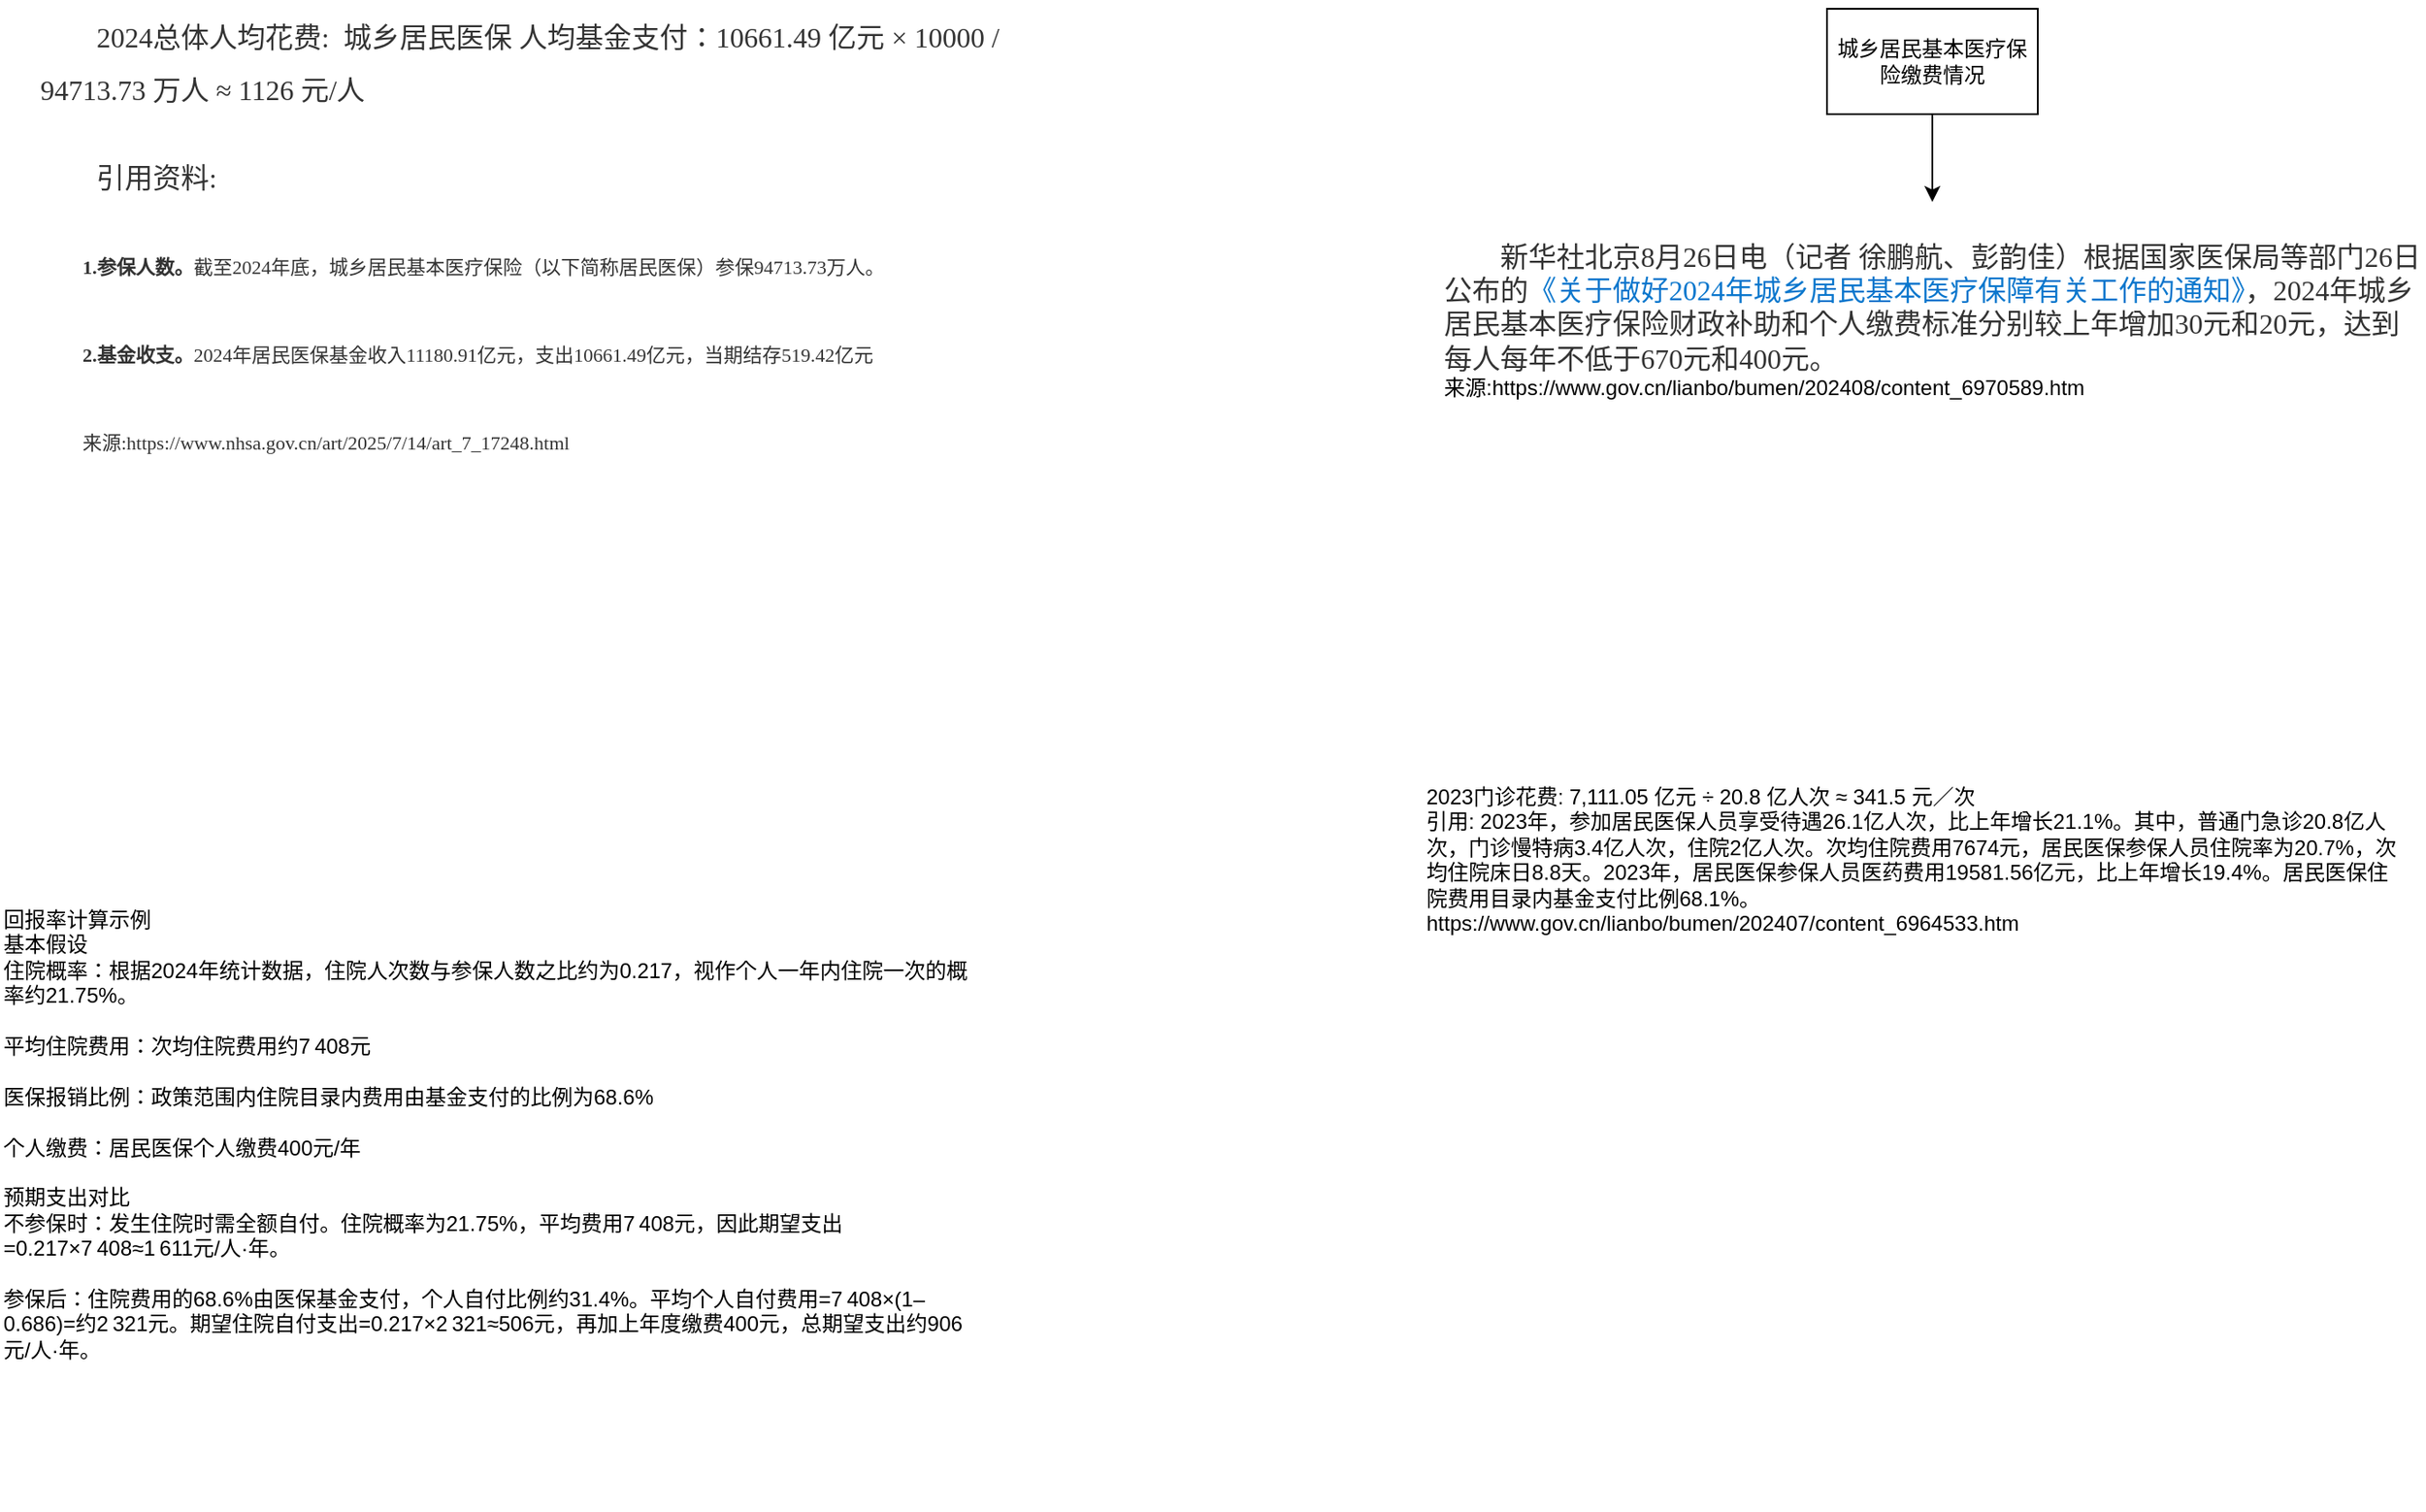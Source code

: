 <mxfile version="28.2.5">
  <diagram name="Page-1" id="fau1d1SN9pRvBzFMPrUC">
    <mxGraphModel dx="2300" dy="814" grid="1" gridSize="10" guides="1" tooltips="1" connect="1" arrows="1" fold="1" page="1" pageScale="1" pageWidth="827" pageHeight="1169" math="0" shadow="0">
      <root>
        <mxCell id="0" />
        <mxCell id="1" parent="0" />
        <mxCell id="KiAbnsjRKru4ppElIW58-4" style="edgeStyle=orthogonalEdgeStyle;rounded=0;orthogonalLoop=1;jettySize=auto;html=1;" edge="1" parent="1" source="KiAbnsjRKru4ppElIW58-2" target="KiAbnsjRKru4ppElIW58-3">
          <mxGeometry relative="1" as="geometry" />
        </mxCell>
        <mxCell id="KiAbnsjRKru4ppElIW58-2" value="城乡居民基本医疗保险缴费情况" style="rounded=0;whiteSpace=wrap;html=1;" vertex="1" parent="1">
          <mxGeometry x="250" y="15" width="120" height="60" as="geometry" />
        </mxCell>
        <UserObject label="&lt;p style=&quot;text-size-adjust: none; margin: 15px 0px 0px; padding: 0px; border: 0px; list-style: none; color: rgb(51, 51, 51); font-family: 宋体; font-size: 16px; font-style: normal; font-variant-ligatures: normal; font-variant-caps: normal; font-weight: 400; letter-spacing: normal; orphans: 2; text-align: start; text-transform: none; widows: 2; word-spacing: 0px; -webkit-text-stroke-width: 0px; white-space: normal; background-color: rgb(255, 255, 255); text-decoration-thickness: initial; text-decoration-style: initial; text-decoration-color: initial; text-indent: 2em;&quot;&gt;新华社北京8月26日电（记者 徐鹏航、彭韵佳）根据国家医保局等部门26日公布的&lt;a href=&quot;https://www.gov.cn/zhengce/zhengceku/202408/content_6970593.htm&quot; target=&quot;_blank&quot; data-needdownload=&quot;false&quot; data-needparse=&quot;false&quot; style=&quot;text-size-adjust: none; margin: 0px; padding: 0px; border: 0px; outline: none; text-decoration: none; color: rgb(11, 119, 205); list-style: none;&quot;&gt;《关于做好2024年城乡居民基本医疗保障有关工作的通知》&lt;/a&gt;，2024年城乡居民基本医疗保险财政补助和个人缴费标准分别较上年增加30元和20元，达到每人每年不低于670元和400元。&lt;/p&gt;来源:https://www.gov.cn/lianbo/bumen/202408/content_6970589.htm" link="&lt;p style=&quot;text-size-adjust: none; margin: 15px 0px 0px; padding: 0px; border: 0px; list-style: none; color: rgb(51, 51, 51); font-family: 宋体; font-size: 16px; font-style: normal; font-variant-ligatures: normal; font-variant-caps: normal; font-weight: 400; letter-spacing: normal; orphans: 2; text-align: start; text-transform: none; widows: 2; word-spacing: 0px; -webkit-text-stroke-width: 0px; white-space: normal; background-color: rgb(255, 255, 255); text-decoration-thickness: initial; text-decoration-style: initial; text-decoration-color: initial; text-indent: 2em;&quot;&gt;新华社北京8月26日电（记者 徐鹏航、彭韵佳）根据国家医保局等部门26日公布的&lt;a href=&quot;https://www.gov.cn/zhengce/zhengceku/202408/content_6970593.htm&quot; target=&quot;_blank&quot; data-needdownload=&quot;false&quot; data-needparse=&quot;false&quot; style=&quot;text-size-adjust: none; margin: 0px; padding: 0px; border: 0px; outline: none; text-decoration: none; color: rgb(11, 119, 205); list-style: none;&quot;&gt;《关于做好2024年城乡居民基本医疗保障有关工作的通知》&lt;/a&gt;，2024年城乡居民基本医疗保险财政补助和个人缴费标准分别较上年增加30元和20元，达到每人每年不低于670元和400元。&lt;/p&gt;&lt;br class=&quot;Apple-interchange-newline&quot;&gt;" id="KiAbnsjRKru4ppElIW58-3">
          <mxCell style="text;whiteSpace=wrap;html=1;" vertex="1" parent="1">
            <mxGeometry x="30" y="125" width="560" height="130" as="geometry" />
          </mxCell>
        </UserObject>
        <UserObject label="&lt;p style=&quot;forced-color-adjust: none; font-style: normal; font-variant-ligatures: normal; font-variant-caps: normal; font-weight: 400; letter-spacing: normal; orphans: 2; text-align: left; text-transform: none; widows: 2; word-spacing: 0px; -webkit-text-stroke-width: 0px; white-space: normal; text-decoration-thickness: initial; text-decoration-style: initial; text-decoration-color: initial; box-sizing: border-box; margin-top: 0px; margin-right: 0px; margin-left: 0px; padding: 0px; color: rgb(51, 51, 51); font-family: 微软雅黑, &amp;quot;Microsoft YaHei&amp;quot;, 黑体; font-size: 16px; background-color: rgb(255, 255, 255); text-indent: 2em; margin-bottom: 20px !important; line-height: 30px !important;&quot;&gt;&lt;strong style=&quot;forced-color-adjust: none; box-sizing: border-box; font-weight: bold;&quot;&gt;&lt;span style=&quot;font-weight: 400; text-indent: 24px;&quot;&gt;2024总体人均花费:&amp;nbsp; 城乡居民医保 人均基金支付：10661.49 亿元 × 10000 / 94713.73 万人 ≈ 1126 元/人&lt;/span&gt;&lt;/strong&gt;&lt;/p&gt;&lt;p style=&quot;forced-color-adjust: none; font-style: normal; font-variant-ligatures: normal; font-variant-caps: normal; font-weight: 400; letter-spacing: normal; orphans: 2; text-align: left; text-transform: none; widows: 2; word-spacing: 0px; -webkit-text-stroke-width: 0px; white-space: normal; text-decoration-thickness: initial; text-decoration-style: initial; text-decoration-color: initial; box-sizing: border-box; margin-top: 0px; margin-right: 0px; margin-left: 0px; padding: 0px; color: rgb(51, 51, 51); font-family: 微软雅黑, &amp;quot;Microsoft YaHei&amp;quot;, 黑体; font-size: 16px; background-color: rgb(255, 255, 255); text-indent: 2em; margin-bottom: 20px !important; line-height: 30px !important;&quot;&gt;&lt;strong style=&quot;forced-color-adjust: none; box-sizing: border-box; font-weight: bold;&quot;&gt;&lt;span style=&quot;font-weight: 400; text-indent: 24px;&quot;&gt;引用资料:&lt;/span&gt;&lt;/strong&gt;&lt;/p&gt;&lt;p style=&quot;forced-color-adjust: none; font-style: normal; font-variant-ligatures: normal; font-variant-caps: normal; font-weight: 400; letter-spacing: normal; orphans: 2; text-align: left; text-transform: none; widows: 2; word-spacing: 0px; -webkit-text-stroke-width: 0px; white-space: normal; text-decoration-thickness: initial; text-decoration-style: initial; text-decoration-color: initial; box-sizing: border-box; margin-top: 0px; margin-right: 0px; margin-left: 0px; padding: 0px; color: rgb(51, 51, 51); font-family: 微软雅黑, &amp;quot;Microsoft YaHei&amp;quot;, 黑体; background-color: rgb(255, 255, 255); text-indent: 2em; margin-bottom: 20px !important; line-height: 30px !important;&quot;&gt;&lt;font style=&quot;font-size: 11px;&quot;&gt;&lt;strong style=&quot;forced-color-adjust: none; box-sizing: border-box; font-weight: bold;&quot;&gt;1.&lt;/strong&gt;&lt;strong style=&quot;forced-color-adjust: none; box-sizing: border-box; font-weight: bold;&quot;&gt;参保人数。&lt;/strong&gt;截至2024年底，城乡居民基本医疗保险（以下简称居民医保）参保94713.73万人。&lt;/font&gt;&lt;/p&gt;&lt;p style=&quot;forced-color-adjust: none; font-style: normal; font-variant-ligatures: normal; font-variant-caps: normal; font-weight: 400; letter-spacing: normal; orphans: 2; text-align: left; text-transform: none; widows: 2; word-spacing: 0px; -webkit-text-stroke-width: 0px; white-space: normal; text-decoration-thickness: initial; text-decoration-style: initial; text-decoration-color: initial; box-sizing: border-box; margin-top: 0px; margin-right: 0px; margin-left: 0px; padding: 0px; color: rgb(51, 51, 51); font-family: 微软雅黑, &amp;quot;Microsoft YaHei&amp;quot;, 黑体; background-color: rgb(255, 255, 255); text-indent: 2em; margin-bottom: 20px !important; line-height: 30px !important;&quot;&gt;&lt;font style=&quot;font-size: 11px;&quot;&gt;&lt;strong style=&quot;forced-color-adjust: none; box-sizing: border-box; font-weight: bold;&quot;&gt;2.&lt;/strong&gt;&lt;strong style=&quot;forced-color-adjust: none; box-sizing: border-box; font-weight: bold;&quot;&gt;基金收支。&lt;/strong&gt;2024年居民医保基金收入11180.91亿元，支出10661.49亿元，当期结存519.42亿元&lt;/font&gt;&lt;/p&gt;&lt;p style=&quot;forced-color-adjust: none; font-style: normal; font-variant-ligatures: normal; font-variant-caps: normal; font-weight: 400; letter-spacing: normal; orphans: 2; text-align: left; text-transform: none; widows: 2; word-spacing: 0px; -webkit-text-stroke-width: 0px; white-space: normal; text-decoration-thickness: initial; text-decoration-style: initial; text-decoration-color: initial; box-sizing: border-box; margin-top: 0px; margin-right: 0px; margin-left: 0px; padding: 0px; background-color: rgb(255, 255, 255); text-indent: 2em; font-family: 微软雅黑, &amp;quot;Microsoft YaHei&amp;quot;, 黑体; color: rgb(51, 51, 51); margin-bottom: 20px !important; line-height: 30px !important;&quot;&gt;&lt;font style=&quot;font-size: 11px;&quot;&gt;来源:https://www.nhsa.gov.cn/art/2025/7/14/art_7_17248.html&lt;/font&gt;&lt;/p&gt;" link="&lt;p data-mx-given-colors=&quot;{&amp;quot;color&amp;quot;:&amp;quot;rgb(51, 51, 51)&amp;quot;,&amp;quot;background-color&amp;quot;:&amp;quot;rgb(255, 255, 255)&amp;quot;}&quot; style=&quot;forced-color-adjust: none; font-style: normal; font-variant-ligatures: normal; font-variant-caps: normal; font-weight: 400; letter-spacing: normal; orphans: 2; text-align: left; text-transform: none; widows: 2; word-spacing: 0px; -webkit-text-stroke-width: 0px; white-space: normal; text-decoration-thickness: initial; text-decoration-style: initial; text-decoration-color: initial; box-sizing: border-box; margin-top: 0px; margin-right: 0px; margin-left: 0px; padding: 0px; color: light-dark(rgb(51, 51, 51), rgb(193, 193, 193)); font-family: 微软雅黑, &amp;quot;Microsoft YaHei&amp;quot;, 黑体; font-size: 16px; background-color: light-dark(rgb(255, 255, 255), rgb(18, 18, 18)); text-indent: 2em; margin-bottom: 20px !important; line-height: 30px !important;&quot;&gt;&lt;strong style=&quot;forced-color-adjust: none; box-sizing: border-box; font-weight: bold;&quot;&gt;1.&lt;/strong&gt;&lt;strong style=&quot;forced-color-adjust: none; box-sizing: border-box; font-weight: bold;&quot;&gt;参保人数。&lt;/strong&gt;截至2024年底，城乡居民基本医疗保险（以下简称居民医保）参保94713.73万人。&lt;/p&gt;&lt;p data-mx-given-colors=&quot;{&amp;quot;color&amp;quot;:&amp;quot;rgb(51, 51, 51)&amp;quot;,&amp;quot;background-color&amp;quot;:&amp;quot;rgb(255, 255, 255)&amp;quot;}&quot; style=&quot;forced-color-adjust: none; font-style: normal; font-variant-ligatures: normal; font-variant-caps: normal; font-weight: 400; letter-spacing: normal; orphans: 2; text-align: left; text-transform: none; widows: 2; word-spacing: 0px; -webkit-text-stroke-width: 0px; white-space: normal; text-decoration-thickness: initial; text-decoration-style: initial; text-decoration-color: initial; box-sizing: border-box; margin-top: 0px; margin-right: 0px; margin-left: 0px; padding: 0px; color: light-dark(rgb(51, 51, 51), rgb(193, 193, 193)); font-family: 微软雅黑, &amp;quot;Microsoft YaHei&amp;quot;, 黑体; font-size: 16px; background-color: light-dark(rgb(255, 255, 255), rgb(18, 18, 18)); text-indent: 2em; margin-bottom: 20px !important; line-height: 30px !important;&quot;&gt;&lt;strong style=&quot;forced-color-adjust: none; box-sizing: border-box; font-weight: bold;&quot;&gt;2.&lt;/strong&gt;&lt;strong style=&quot;forced-color-adjust: none; box-sizing: border-box; font-weight: bold;&quot;&gt;基金收支。&lt;/strong&gt;2024年居民医保基金收入11180.91亿元，支出10661.49亿元，当期结存519.42亿元&lt;/p&gt;&lt;p data-mx-given-colors=&quot;{&amp;quot;color&amp;quot;:&amp;quot;rgb(51, 51, 51)&amp;quot;,&amp;quot;background-color&amp;quot;:&amp;quot;rgb(255, 255, 255)&amp;quot;}&quot; style=&quot;forced-color-adjust: none; font-style: normal; font-variant-ligatures: normal; font-variant-caps: normal; font-weight: 400; letter-spacing: normal; orphans: 2; text-align: left; text-transform: none; widows: 2; word-spacing: 0px; -webkit-text-stroke-width: 0px; white-space: normal; text-decoration-thickness: initial; text-decoration-style: initial; text-decoration-color: initial; box-sizing: border-box; margin-top: 0px; margin-right: 0px; margin-left: 0px; padding: 0px; color: light-dark(rgb(51, 51, 51), rgb(193, 193, 193)); font-family: 微软雅黑, &amp;quot;Microsoft YaHei&amp;quot;, 黑体; font-size: 16px; background-color: light-dark(rgb(255, 255, 255), rgb(18, 18, 18)); text-indent: 2em; margin-bottom: 20px !important; line-height: 30px !important;&quot;&gt;&lt;br style=&quot;forced-color-adjust: none;&quot;&gt;&lt;/p&gt;&lt;p data-mx-given-colors=&quot;{&amp;quot;background-color&amp;quot;:&amp;quot;rgb(255, 255, 255)&amp;quot;,&amp;quot;color&amp;quot;:&amp;quot;rgb(51, 51, 51)&amp;quot;}&quot; style=&quot;forced-color-adjust: none; font-style: normal; font-variant-ligatures: normal; font-variant-caps: normal; font-weight: 400; letter-spacing: normal; orphans: 2; text-align: left; text-transform: none; widows: 2; word-spacing: 0px; -webkit-text-stroke-width: 0px; white-space: normal; text-decoration-thickness: initial; text-decoration-style: initial; text-decoration-color: initial; box-sizing: border-box; margin-top: 0px; margin-right: 0px; margin-left: 0px; padding: 0px; background-color: light-dark(rgb(255, 255, 255), rgb(18, 18, 18)); text-indent: 2em; font-size: 16px; font-family: 微软雅黑, &amp;quot;Microsoft YaHei&amp;quot;, 黑体; color: light-dark(rgb(51, 51, 51), rgb(193, 193, 193)); margin-bottom: 20px !important; line-height: 30px !important;&quot;&gt;来源:https://www.nhsa.gov.cn/art/2025/7/14/art_7_17248.html&lt;/p&gt;" id="KiAbnsjRKru4ppElIW58-5">
          <mxCell style="text;whiteSpace=wrap;html=1;" vertex="1" parent="1">
            <mxGeometry x="-769" y="10" width="559" height="250" as="geometry" />
          </mxCell>
        </UserObject>
        <UserObject label="回报率计算示例&#xa;基本假设&#xa;住院概率：根据2024年统计数据，住院人次数与参保人数之比约为0.217，视作个人一年内住院一次的概率约21.75%。&#xa;&#xa;平均住院费用：次均住院费用约7 408元&#xa;&#xa;医保报销比例：政策范围内住院目录内费用由基金支付的比例为68.6%&#xa;&#xa;个人缴费：居民医保个人缴费400元/年&#xa;&#xa;预期支出对比&#xa;不参保时：发生住院时需全额自付。住院概率为21.75%，平均费用7 408元，因此期望支出=0.217×7 408≈1 611元/人·年。&#xa;&#xa;参保后：住院费用的68.6%由医保基金支付，个人自付比例约31.4%。平均个人自付费用=7 408×(1–0.686)=约2 321元。期望住院自付支出=0.217×2 321≈506元，再加上年度缴费400元，总期望支出约906元/人·年。" link="回报率计算示例&#xa;基本假设&#xa;住院概率：根据2024年统计数据，住院人次数与参保人数之比约为0.217，视作个人一年内住院一次的概率约21.75%。&#xa;&#xa;&#xa;平均住院费用：次均住院费用约7 408元&#xa;gov.cn&#xa;。&#xa;&#xa;&#xa;医保报销比例：政策范围内住院目录内费用由基金支付的比例为68.6%&#xa;gov.cn&#xa;。&#xa;&#xa;&#xa;个人缴费：居民医保个人缴费400元/年&#xa;gov.cn&#xa;。&#xa;&#xa;&#xa;预期支出对比&#xa;不参保时：发生住院时需全额自付。住院概率为21.75%，平均费用7 408元，因此期望支出=0.217×7 408≈1 611元/人·年。&#xa;&#xa;&#xa;参保后：住院费用的68.6%由医保基金支付，个人自付比例约31.4%。平均个人自付费用=7 408×(1–0.686)=约2 321元。期望住院自付支出=0.217×2 321≈506元，再加上年度缴费400元，总期望支出约906元/人·年。" id="KiAbnsjRKru4ppElIW58-6">
          <mxCell style="text;whiteSpace=wrap;" vertex="1" parent="1">
            <mxGeometry x="-790" y="520" width="560" height="350" as="geometry" />
          </mxCell>
        </UserObject>
        <mxCell id="KiAbnsjRKru4ppElIW58-7" value="2023门诊花费: 7,111.05 亿元 ÷ 20.8 亿人次 ≈ 341.5 元／次&#xa;引用: 2023年，参加居民医保人员享受待遇26.1亿人次，比上年增长21.1%。其中，普通门急诊20.8亿人次，门诊慢特病3.4亿人次，住院2亿人次。次均住院费用7674元，居民医保参保人员住院率为20.7%，次均住院床日8.8天。2023年，居民医保参保人员医药费用19581.56亿元，比上年增长19.4%。居民医保住院费用目录内基金支付比例68.1%。&#xa;https://www.gov.cn/lianbo/bumen/202407/content_6964533.htm" style="text;whiteSpace=wrap;" vertex="1" parent="1">
          <mxGeometry x="20" y="450" width="560" height="80" as="geometry" />
        </mxCell>
      </root>
    </mxGraphModel>
  </diagram>
</mxfile>
